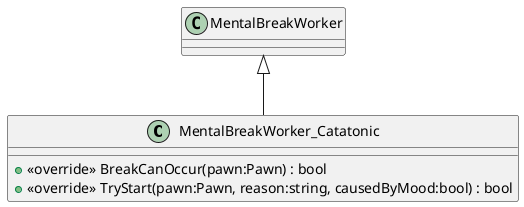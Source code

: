 @startuml
class MentalBreakWorker_Catatonic {
    + <<override>> BreakCanOccur(pawn:Pawn) : bool
    + <<override>> TryStart(pawn:Pawn, reason:string, causedByMood:bool) : bool
}
MentalBreakWorker <|-- MentalBreakWorker_Catatonic
@enduml
